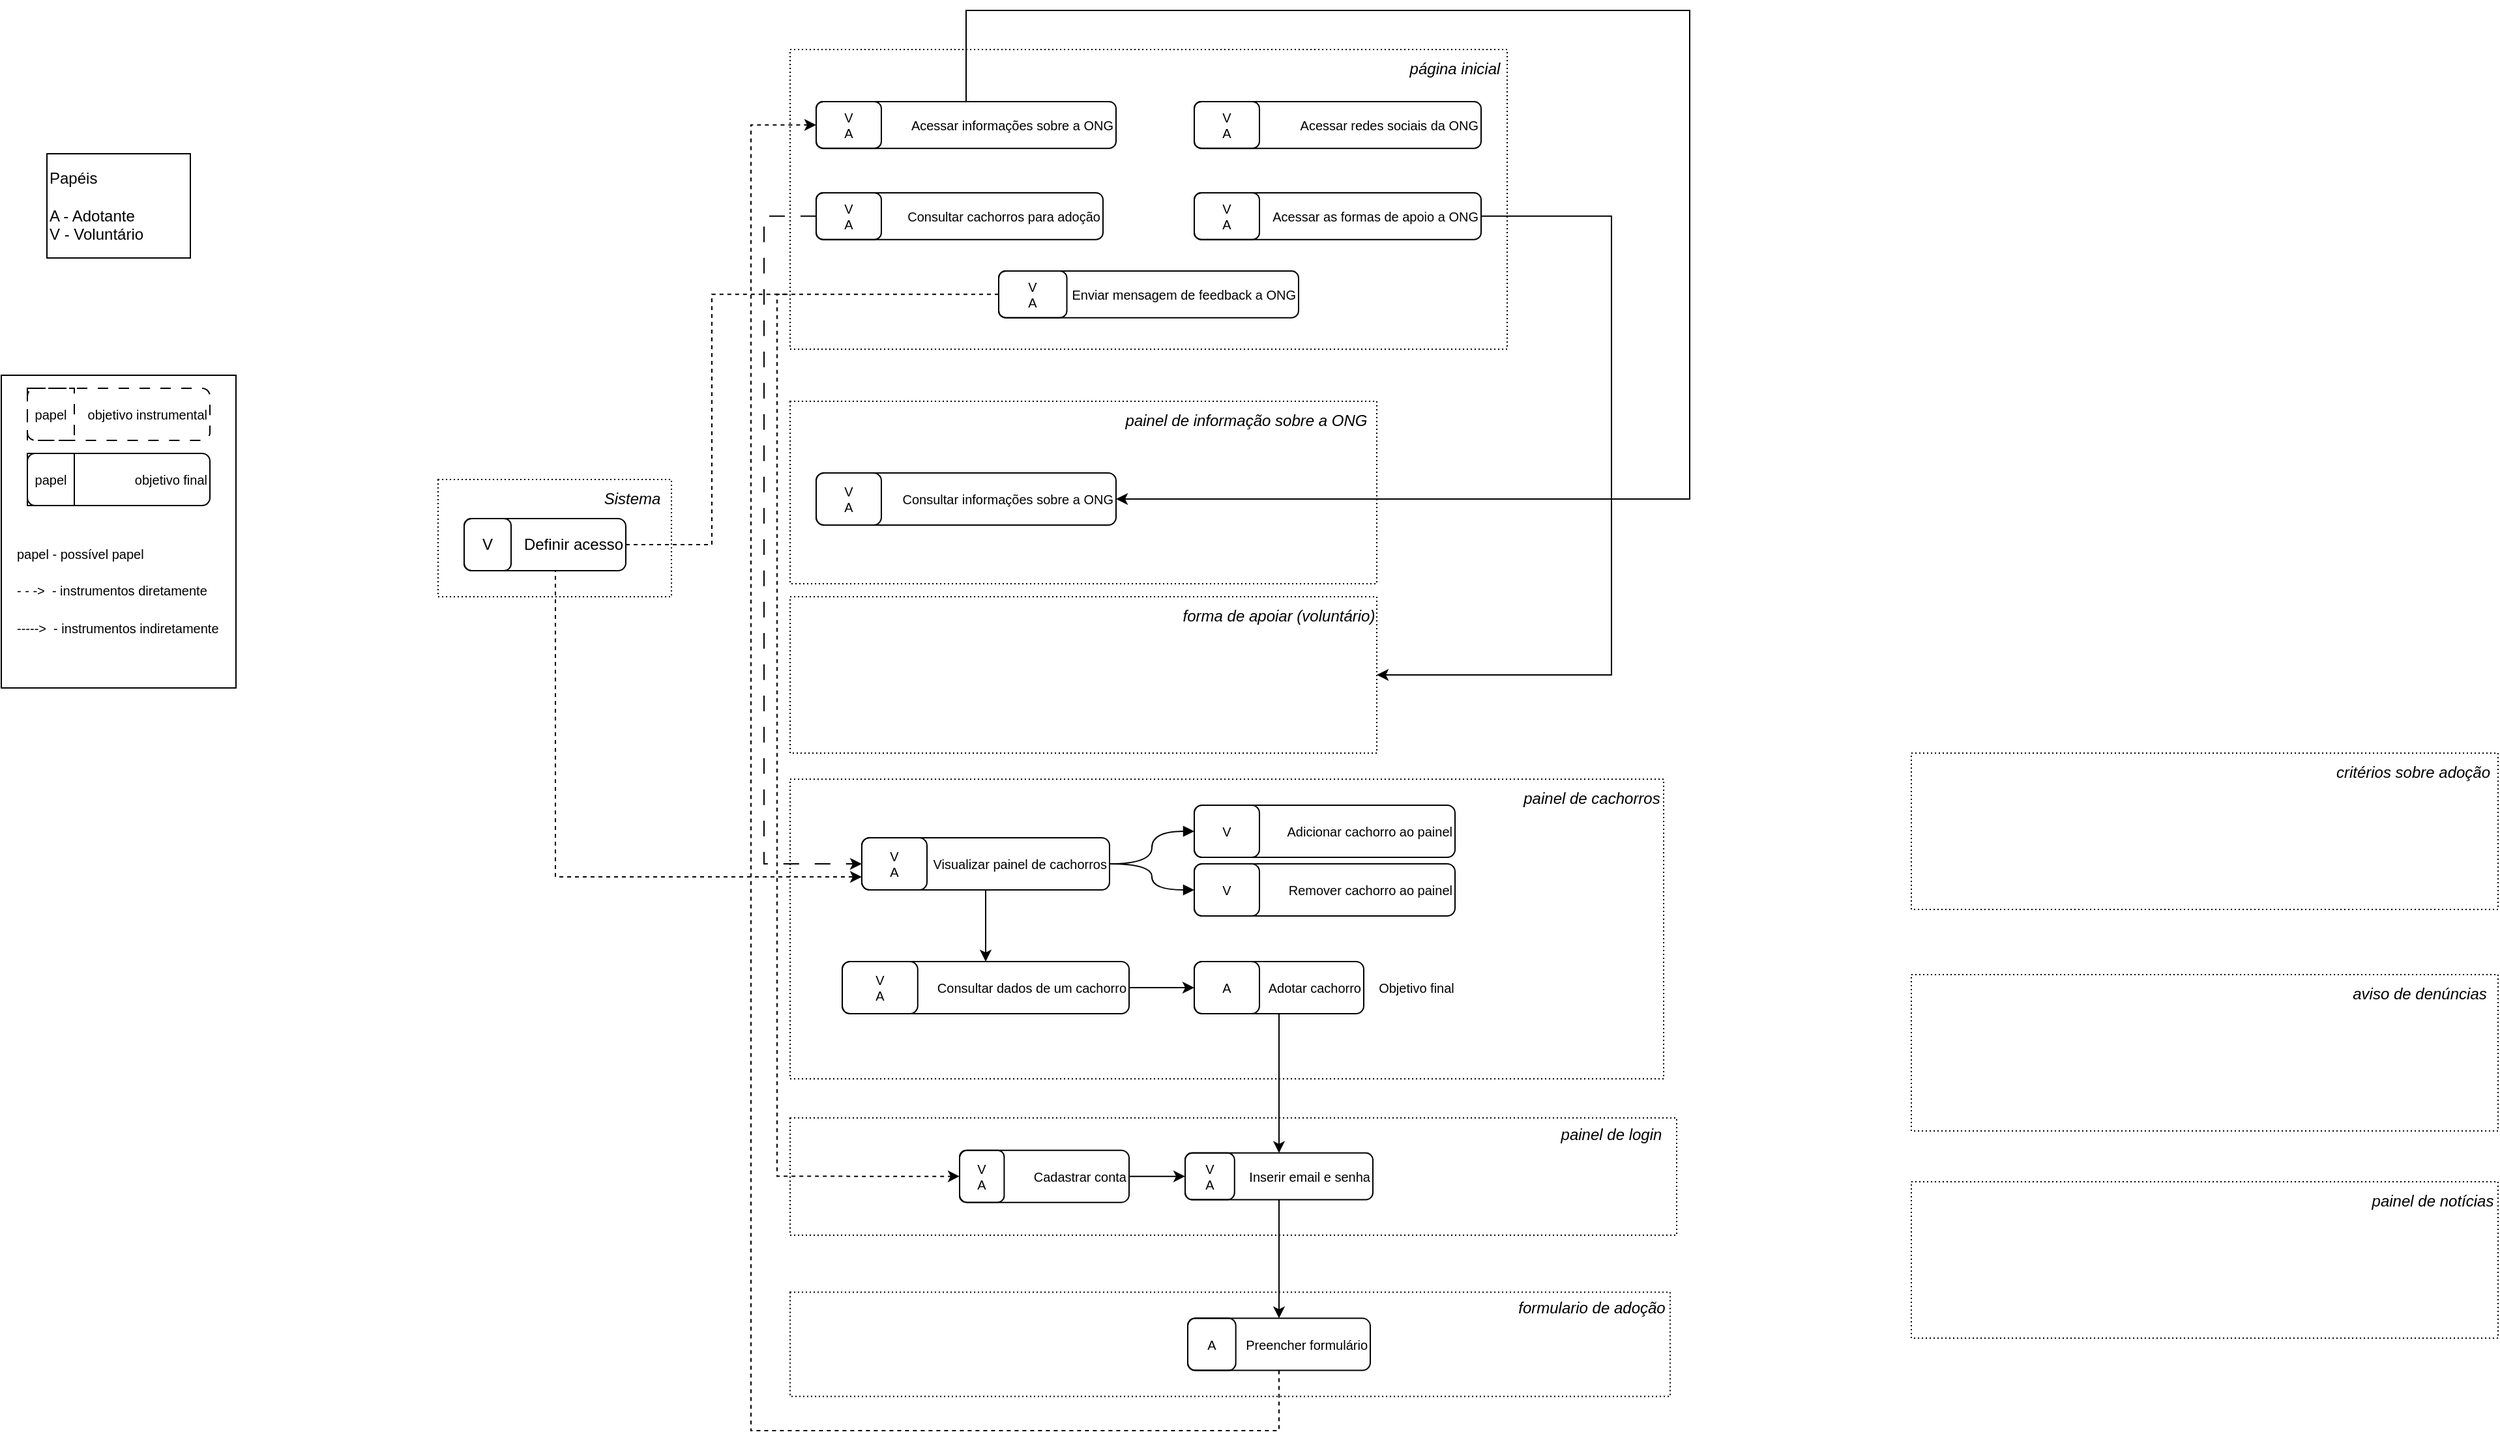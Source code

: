 <mxfile version="27.1.4">
  <diagram name="Página-1" id="wEdN3JB94oJvIYa_xMB6">
    <mxGraphModel dx="1699" dy="486" grid="1" gridSize="10" guides="1" tooltips="1" connect="1" arrows="1" fold="1" page="1" pageScale="1" pageWidth="827" pageHeight="1169" math="0" shadow="0">
      <root>
        <mxCell id="0" />
        <mxCell id="1" parent="0" />
        <mxCell id="XI2Rw1bQSnNNtNoHjDzu-7" value="" style="rounded=0;whiteSpace=wrap;html=1;dashed=1;dashPattern=1 2;" parent="1" vertex="1">
          <mxGeometry x="350" y="490" width="450" height="120" as="geometry" />
        </mxCell>
        <mxCell id="XI2Rw1bQSnNNtNoHjDzu-5" value="" style="rounded=0;whiteSpace=wrap;html=1;dashed=1;dashPattern=1 2;movable=1;resizable=1;rotatable=1;deletable=1;editable=1;locked=0;connectable=1;" parent="1" vertex="1">
          <mxGeometry x="350" y="340" width="450" height="140" as="geometry" />
        </mxCell>
        <mxCell id="XI2Rw1bQSnNNtNoHjDzu-9" value="" style="rounded=0;whiteSpace=wrap;html=1;dashed=1;dashPattern=1 2;movable=1;resizable=1;rotatable=1;deletable=1;editable=1;locked=0;connectable=1;" parent="1" vertex="1">
          <mxGeometry x="350" y="630" width="670" height="230" as="geometry" />
        </mxCell>
        <mxCell id="i4pVujV-CsmGKW15z4Tq-3" value="Papéis&lt;br&gt;&lt;br&gt;A - Adotante&lt;br&gt;V - Voluntário" style="rounded=0;whiteSpace=wrap;html=1;align=left;" parent="1" vertex="1">
          <mxGeometry x="-220" y="150" width="110" height="80" as="geometry" />
        </mxCell>
        <mxCell id="i4pVujV-CsmGKW15z4Tq-4" value="" style="rounded=0;whiteSpace=wrap;html=1;dashed=1;dashPattern=1 2;" parent="1" vertex="1">
          <mxGeometry x="80" y="400" width="179" height="90" as="geometry" />
        </mxCell>
        <mxCell id="XI2Rw1bQSnNNtNoHjDzu-33" style="edgeStyle=orthogonalEdgeStyle;rounded=0;orthogonalLoop=1;jettySize=auto;html=1;dashed=1;entryX=0;entryY=0.75;entryDx=0;entryDy=0;exitX=0.5;exitY=1;exitDx=0;exitDy=0;" parent="1" source="i4pVujV-CsmGKW15z4Tq-5" target="XI2Rw1bQSnNNtNoHjDzu-42" edge="1">
          <mxGeometry relative="1" as="geometry">
            <mxPoint x="210" y="760" as="targetPoint" />
            <mxPoint x="160" y="540" as="sourcePoint" />
            <Array as="points">
              <mxPoint x="170" y="470" />
              <mxPoint x="170" y="705" />
            </Array>
          </mxGeometry>
        </mxCell>
        <mxCell id="70lHlKheS9ZX0pddGqL_-13" style="edgeStyle=orthogonalEdgeStyle;rounded=0;orthogonalLoop=1;jettySize=auto;html=1;exitX=1;exitY=0.5;exitDx=0;exitDy=0;entryX=0;entryY=0.5;entryDx=0;entryDy=0;dashed=1;" parent="1" source="i4pVujV-CsmGKW15z4Tq-5" target="70lHlKheS9ZX0pddGqL_-7" edge="1">
          <mxGeometry relative="1" as="geometry">
            <Array as="points">
              <mxPoint x="290" y="450" />
              <mxPoint x="290" y="258" />
            </Array>
          </mxGeometry>
        </mxCell>
        <mxCell id="i4pVujV-CsmGKW15z4Tq-5" value="Definir acesso" style="rounded=1;whiteSpace=wrap;html=1;arcSize=15;align=right;" parent="1" vertex="1">
          <mxGeometry x="100" y="430" width="124" height="40" as="geometry" />
        </mxCell>
        <mxCell id="i4pVujV-CsmGKW15z4Tq-6" value="V" style="text;html=1;align=center;verticalAlign=middle;whiteSpace=wrap;rounded=1;strokeColor=default;" parent="1" vertex="1">
          <mxGeometry x="100" y="430" width="36" height="40" as="geometry" />
        </mxCell>
        <mxCell id="i4pVujV-CsmGKW15z4Tq-7" value="Sistema" style="text;html=1;align=center;verticalAlign=middle;whiteSpace=wrap;rounded=0;fontStyle=2" parent="1" vertex="1">
          <mxGeometry x="199" y="400" width="60" height="30" as="geometry" />
        </mxCell>
        <mxCell id="i4pVujV-CsmGKW15z4Tq-8" value="" style="rounded=0;whiteSpace=wrap;html=1;" parent="1" vertex="1">
          <mxGeometry x="-255" y="320" width="180" height="240" as="geometry" />
        </mxCell>
        <mxCell id="i4pVujV-CsmGKW15z4Tq-9" value="&lt;font style=&quot;font-size: 10px;&quot;&gt;objetivo instrumental&lt;/font&gt;" style="rounded=1;whiteSpace=wrap;html=1;arcSize=15;align=right;dashed=1;dashPattern=8 8;" parent="1" vertex="1">
          <mxGeometry x="-235" y="330" width="140" height="40" as="geometry" />
        </mxCell>
        <mxCell id="i4pVujV-CsmGKW15z4Tq-10" value="&lt;font style=&quot;font-size: 10px;&quot;&gt;papel&lt;/font&gt;" style="text;html=1;align=center;verticalAlign=middle;whiteSpace=wrap;rounded=0;strokeColor=default;dashed=1;dashPattern=8 8;" parent="1" vertex="1">
          <mxGeometry x="-235" y="330" width="36" height="40" as="geometry" />
        </mxCell>
        <mxCell id="i4pVujV-CsmGKW15z4Tq-11" value="&lt;font style=&quot;font-size: 10px;&quot;&gt;objetivo final&lt;/font&gt;" style="rounded=1;whiteSpace=wrap;html=1;arcSize=15;align=right;" parent="1" vertex="1">
          <mxGeometry x="-235" y="380" width="140" height="40" as="geometry" />
        </mxCell>
        <mxCell id="i4pVujV-CsmGKW15z4Tq-12" value="&lt;font style=&quot;font-size: 10px;&quot;&gt;papel&lt;/font&gt;" style="text;html=1;align=center;verticalAlign=middle;whiteSpace=wrap;rounded=0;strokeColor=default;" parent="1" vertex="1">
          <mxGeometry x="-235" y="380" width="36" height="40" as="geometry" />
        </mxCell>
        <mxCell id="i4pVujV-CsmGKW15z4Tq-13" value="&lt;font style=&quot;font-size: 10px;&quot;&gt;papel - possível papel&lt;br&gt;&lt;br&gt;- - -&amp;gt;&amp;nbsp; - instrumentos diretamente&lt;br&gt;&lt;br&gt;-----&amp;gt;&amp;nbsp; - instrumentos indiretamente&lt;/font&gt;" style="text;html=1;align=left;verticalAlign=middle;whiteSpace=wrap;rounded=0;" parent="1" vertex="1">
          <mxGeometry x="-245" y="430" width="160" height="110" as="geometry" />
        </mxCell>
        <mxCell id="XI2Rw1bQSnNNtNoHjDzu-3" value="" style="rounded=0;whiteSpace=wrap;html=1;dashed=1;dashPattern=1 2;movable=1;resizable=1;rotatable=1;deletable=1;editable=1;locked=0;connectable=1;" parent="1" vertex="1">
          <mxGeometry x="350" y="70" width="550" height="230" as="geometry" />
        </mxCell>
        <mxCell id="XI2Rw1bQSnNNtNoHjDzu-4" value="&lt;i&gt;página inicial&lt;/i&gt;" style="text;html=1;align=center;verticalAlign=middle;whiteSpace=wrap;rounded=0;movable=1;resizable=1;rotatable=1;deletable=1;editable=1;locked=0;connectable=1;" parent="1" vertex="1">
          <mxGeometry x="820" y="70" width="80" height="30" as="geometry" />
        </mxCell>
        <mxCell id="XI2Rw1bQSnNNtNoHjDzu-8" value="&lt;i&gt;forma de apoiar (voluntário)&lt;/i&gt;" style="text;html=1;align=center;verticalAlign=middle;whiteSpace=wrap;rounded=0;" parent="1" vertex="1">
          <mxGeometry x="650" y="490" width="150" height="30" as="geometry" />
        </mxCell>
        <mxCell id="XI2Rw1bQSnNNtNoHjDzu-13" value="" style="rounded=0;whiteSpace=wrap;html=1;dashed=1;dashPattern=1 2;" parent="1" vertex="1">
          <mxGeometry x="1210" y="610" width="450" height="120" as="geometry" />
        </mxCell>
        <mxCell id="XI2Rw1bQSnNNtNoHjDzu-14" value="&lt;i&gt;critérios sobre adoção&lt;/i&gt;" style="text;html=1;align=center;verticalAlign=middle;whiteSpace=wrap;rounded=0;" parent="1" vertex="1">
          <mxGeometry x="1530" y="610" width="130" height="30" as="geometry" />
        </mxCell>
        <mxCell id="XI2Rw1bQSnNNtNoHjDzu-15" value="" style="rounded=0;whiteSpace=wrap;html=1;dashed=1;dashPattern=1 2;" parent="1" vertex="1">
          <mxGeometry x="1210" y="939" width="450" height="120" as="geometry" />
        </mxCell>
        <mxCell id="XI2Rw1bQSnNNtNoHjDzu-16" value="&lt;i&gt;painel de notícias&lt;/i&gt;" style="text;html=1;align=center;verticalAlign=middle;whiteSpace=wrap;rounded=0;" parent="1" vertex="1">
          <mxGeometry x="1560" y="939" width="100" height="30" as="geometry" />
        </mxCell>
        <mxCell id="XI2Rw1bQSnNNtNoHjDzu-17" value="" style="rounded=0;whiteSpace=wrap;html=1;dashed=1;dashPattern=1 2;" parent="1" vertex="1">
          <mxGeometry x="1210" y="780" width="450" height="120" as="geometry" />
        </mxCell>
        <mxCell id="XI2Rw1bQSnNNtNoHjDzu-18" value="&lt;i&gt;aviso de denúncias&lt;/i&gt;" style="text;html=1;align=center;verticalAlign=middle;whiteSpace=wrap;rounded=0;" parent="1" vertex="1">
          <mxGeometry x="1540" y="780" width="120" height="30" as="geometry" />
        </mxCell>
        <mxCell id="XI2Rw1bQSnNNtNoHjDzu-10" value="&lt;i&gt;painel de cachorros&lt;/i&gt;" style="text;html=1;align=center;verticalAlign=middle;whiteSpace=wrap;rounded=0;movable=1;resizable=1;rotatable=1;deletable=1;editable=1;locked=0;connectable=1;" parent="1" vertex="1">
          <mxGeometry x="910" y="630" width="110" height="30" as="geometry" />
        </mxCell>
        <mxCell id="i4pVujV-CsmGKW15z4Tq-24" value="Objetivo final" style="text;html=1;align=center;verticalAlign=middle;resizable=0;points=[];autosize=1;strokeColor=none;fillColor=none;fontSize=10;" parent="1" vertex="1">
          <mxGeometry x="790" y="775" width="80" height="30" as="geometry" />
        </mxCell>
        <mxCell id="XI2Rw1bQSnNNtNoHjDzu-30" value="Consultar informações sobre a ONG" style="rounded=1;whiteSpace=wrap;html=1;arcSize=15;align=right;fontSize=10;" parent="1" vertex="1">
          <mxGeometry x="370" y="395" width="230" height="40" as="geometry" />
        </mxCell>
        <mxCell id="XI2Rw1bQSnNNtNoHjDzu-31" value="V&lt;br&gt;&lt;div&gt;A&lt;/div&gt;" style="text;html=1;align=center;verticalAlign=middle;whiteSpace=wrap;rounded=1;strokeColor=default;fontSize=10;" parent="1" vertex="1">
          <mxGeometry x="370" y="395" width="50" height="40" as="geometry" />
        </mxCell>
        <mxCell id="XI2Rw1bQSnNNtNoHjDzu-6" value="&lt;i&gt;painel de informação sobre a ONG&lt;/i&gt;" style="text;html=1;align=center;verticalAlign=middle;whiteSpace=wrap;rounded=0;movable=1;resizable=1;rotatable=1;deletable=1;editable=1;locked=0;connectable=1;" parent="1" vertex="1">
          <mxGeometry x="600" y="340" width="200" height="30" as="geometry" />
        </mxCell>
        <mxCell id="XI2Rw1bQSnNNtNoHjDzu-34" value="" style="group" parent="1" connectable="0" vertex="1">
          <mxGeometry x="390" y="770" width="220" height="40" as="geometry" />
        </mxCell>
        <mxCell id="XI2Rw1bQSnNNtNoHjDzu-1" value="Consultar dados de um cachorro" style="rounded=1;whiteSpace=wrap;html=1;arcSize=15;align=right;fontSize=10;" parent="XI2Rw1bQSnNNtNoHjDzu-34" vertex="1">
          <mxGeometry width="220" height="40" as="geometry" />
        </mxCell>
        <mxCell id="XI2Rw1bQSnNNtNoHjDzu-2" value="V&lt;br&gt;&lt;div&gt;A&lt;/div&gt;" style="text;html=1;align=center;verticalAlign=middle;whiteSpace=wrap;rounded=1;strokeColor=default;fontSize=10;" parent="XI2Rw1bQSnNNtNoHjDzu-34" vertex="1">
          <mxGeometry width="57.895" height="40" as="geometry" />
        </mxCell>
        <mxCell id="XI2Rw1bQSnNNtNoHjDzu-35" value="" style="group" parent="1" connectable="0" vertex="1">
          <mxGeometry x="660" y="650" width="200" height="40" as="geometry" />
        </mxCell>
        <mxCell id="i4pVujV-CsmGKW15z4Tq-14" value="Adicionar cachorro ao painel" style="rounded=1;whiteSpace=wrap;html=1;arcSize=15;align=right;fontSize=10;" parent="XI2Rw1bQSnNNtNoHjDzu-35" vertex="1">
          <mxGeometry width="200" height="40" as="geometry" />
        </mxCell>
        <mxCell id="i4pVujV-CsmGKW15z4Tq-15" value="V" style="text;html=1;align=center;verticalAlign=middle;whiteSpace=wrap;rounded=1;strokeColor=default;fontSize=10;" parent="XI2Rw1bQSnNNtNoHjDzu-35" vertex="1">
          <mxGeometry width="50" height="40" as="geometry" />
        </mxCell>
        <mxCell id="XI2Rw1bQSnNNtNoHjDzu-38" value="" style="group" parent="1" connectable="0" vertex="1">
          <mxGeometry x="660" y="695" width="200" height="40" as="geometry" />
        </mxCell>
        <mxCell id="XI2Rw1bQSnNNtNoHjDzu-26" value="Remover cachorro ao painel" style="rounded=1;whiteSpace=wrap;html=1;arcSize=15;align=right;fontSize=10;" parent="XI2Rw1bQSnNNtNoHjDzu-38" vertex="1">
          <mxGeometry width="200" height="40" as="geometry" />
        </mxCell>
        <mxCell id="XI2Rw1bQSnNNtNoHjDzu-27" value="V" style="text;html=1;align=center;verticalAlign=middle;whiteSpace=wrap;rounded=1;strokeColor=default;fontSize=10;" parent="XI2Rw1bQSnNNtNoHjDzu-38" vertex="1">
          <mxGeometry width="50" height="40" as="geometry" />
        </mxCell>
        <mxCell id="XI2Rw1bQSnNNtNoHjDzu-39" value="" style="group" parent="1" connectable="0" vertex="1">
          <mxGeometry x="660" y="770" width="130" height="40" as="geometry" />
        </mxCell>
        <mxCell id="i4pVujV-CsmGKW15z4Tq-16" value="Adotar cachorro" style="rounded=1;whiteSpace=wrap;html=1;arcSize=15;align=right;fontSize=10;" parent="XI2Rw1bQSnNNtNoHjDzu-39" vertex="1">
          <mxGeometry width="130" height="40" as="geometry" />
        </mxCell>
        <mxCell id="i4pVujV-CsmGKW15z4Tq-17" value="A" style="text;html=1;align=center;verticalAlign=middle;whiteSpace=wrap;rounded=1;strokeColor=default;fontSize=10;" parent="XI2Rw1bQSnNNtNoHjDzu-39" vertex="1">
          <mxGeometry width="50" height="40" as="geometry" />
        </mxCell>
        <mxCell id="XI2Rw1bQSnNNtNoHjDzu-40" value="" style="group" parent="1" connectable="0" vertex="1">
          <mxGeometry x="405" y="675" width="190" height="40" as="geometry" />
        </mxCell>
        <mxCell id="XI2Rw1bQSnNNtNoHjDzu-41" value="Visualizar painel de cachorros" style="rounded=1;whiteSpace=wrap;html=1;arcSize=15;align=right;fontSize=10;" parent="XI2Rw1bQSnNNtNoHjDzu-40" vertex="1">
          <mxGeometry width="190" height="40" as="geometry" />
        </mxCell>
        <mxCell id="XI2Rw1bQSnNNtNoHjDzu-42" value="V&lt;br&gt;&lt;div&gt;A&lt;/div&gt;" style="text;html=1;align=center;verticalAlign=middle;whiteSpace=wrap;rounded=1;strokeColor=default;fontSize=10;" parent="XI2Rw1bQSnNNtNoHjDzu-40" vertex="1">
          <mxGeometry width="50" height="40" as="geometry" />
        </mxCell>
        <mxCell id="XI2Rw1bQSnNNtNoHjDzu-44" style="edgeStyle=orthogonalEdgeStyle;rounded=0;orthogonalLoop=1;jettySize=auto;html=1;entryX=0;entryY=0.5;entryDx=0;entryDy=0;curved=1;endArrow=block;endFill=1;" parent="1" source="XI2Rw1bQSnNNtNoHjDzu-41" target="i4pVujV-CsmGKW15z4Tq-15" edge="1">
          <mxGeometry relative="1" as="geometry" />
        </mxCell>
        <mxCell id="XI2Rw1bQSnNNtNoHjDzu-45" style="edgeStyle=orthogonalEdgeStyle;rounded=0;orthogonalLoop=1;jettySize=auto;html=1;exitX=1;exitY=0.5;exitDx=0;exitDy=0;entryX=0;entryY=0.5;entryDx=0;entryDy=0;curved=1;strokeColor=default;endArrow=block;endFill=1;" parent="1" source="XI2Rw1bQSnNNtNoHjDzu-41" target="XI2Rw1bQSnNNtNoHjDzu-27" edge="1">
          <mxGeometry relative="1" as="geometry" />
        </mxCell>
        <mxCell id="XI2Rw1bQSnNNtNoHjDzu-47" style="edgeStyle=orthogonalEdgeStyle;rounded=0;orthogonalLoop=1;jettySize=auto;html=1;entryX=0;entryY=0.5;entryDx=0;entryDy=0;exitX=1;exitY=0.5;exitDx=0;exitDy=0;" parent="1" source="XI2Rw1bQSnNNtNoHjDzu-1" target="i4pVujV-CsmGKW15z4Tq-17" edge="1">
          <mxGeometry relative="1" as="geometry">
            <mxPoint x="580" y="890" as="sourcePoint" />
            <Array as="points" />
          </mxGeometry>
        </mxCell>
        <mxCell id="XI2Rw1bQSnNNtNoHjDzu-51" style="edgeStyle=orthogonalEdgeStyle;rounded=0;orthogonalLoop=1;jettySize=auto;html=1;entryX=0.5;entryY=0;entryDx=0;entryDy=0;" parent="1" source="XI2Rw1bQSnNNtNoHjDzu-41" target="XI2Rw1bQSnNNtNoHjDzu-1" edge="1">
          <mxGeometry relative="1" as="geometry" />
        </mxCell>
        <mxCell id="XI2Rw1bQSnNNtNoHjDzu-19" value="" style="rounded=0;whiteSpace=wrap;html=1;dashed=1;dashPattern=1 2;movable=1;resizable=1;rotatable=1;deletable=1;editable=1;locked=0;connectable=1;" parent="1" vertex="1">
          <mxGeometry x="350" y="890" width="680" height="90" as="geometry" />
        </mxCell>
        <mxCell id="XI2Rw1bQSnNNtNoHjDzu-20" value="&lt;i&gt;painel de login&lt;/i&gt;" style="text;html=1;align=center;verticalAlign=middle;whiteSpace=wrap;rounded=0;movable=1;resizable=1;rotatable=1;deletable=1;editable=1;locked=0;connectable=1;" parent="1" vertex="1">
          <mxGeometry x="935" y="890" width="90" height="26.9" as="geometry" />
        </mxCell>
        <mxCell id="qYq3hFcS99n5BvbIT8UH-9" value="" style="group" parent="1" connectable="0" vertex="1">
          <mxGeometry x="480" y="914.83" width="130" height="40" as="geometry" />
        </mxCell>
        <mxCell id="qYq3hFcS99n5BvbIT8UH-10" value="Cadastrar conta" style="rounded=1;whiteSpace=wrap;html=1;arcSize=15;align=right;fontSize=10;" parent="qYq3hFcS99n5BvbIT8UH-9" vertex="1">
          <mxGeometry width="130" height="40" as="geometry" />
        </mxCell>
        <mxCell id="qYq3hFcS99n5BvbIT8UH-11" value="V&lt;br&gt;&lt;div&gt;A&lt;/div&gt;" style="text;html=1;align=center;verticalAlign=middle;whiteSpace=wrap;rounded=1;strokeColor=default;fontSize=10;" parent="qYq3hFcS99n5BvbIT8UH-9" vertex="1">
          <mxGeometry width="34.211" height="40" as="geometry" />
        </mxCell>
        <mxCell id="qYq3hFcS99n5BvbIT8UH-6" value="" style="group" parent="1" connectable="0" vertex="1">
          <mxGeometry x="653" y="916.901" width="144" height="35.862" as="geometry" />
        </mxCell>
        <mxCell id="qYq3hFcS99n5BvbIT8UH-7" value="Inserir email e senha" style="rounded=1;whiteSpace=wrap;html=1;arcSize=15;align=right;fontSize=10;" parent="qYq3hFcS99n5BvbIT8UH-6" vertex="1">
          <mxGeometry width="144" height="35.862" as="geometry" />
        </mxCell>
        <mxCell id="qYq3hFcS99n5BvbIT8UH-8" value="V&lt;br&gt;&lt;div&gt;A&lt;/div&gt;" style="text;html=1;align=center;verticalAlign=middle;whiteSpace=wrap;rounded=1;strokeColor=default;fontSize=10;" parent="qYq3hFcS99n5BvbIT8UH-6" vertex="1">
          <mxGeometry width="37.895" height="35.862" as="geometry" />
        </mxCell>
        <mxCell id="qYq3hFcS99n5BvbIT8UH-13" style="edgeStyle=orthogonalEdgeStyle;rounded=0;orthogonalLoop=1;jettySize=auto;html=1;entryX=0;entryY=0.5;entryDx=0;entryDy=0;" parent="1" source="qYq3hFcS99n5BvbIT8UH-10" target="qYq3hFcS99n5BvbIT8UH-8" edge="1">
          <mxGeometry relative="1" as="geometry" />
        </mxCell>
        <mxCell id="XI2Rw1bQSnNNtNoHjDzu-23" style="edgeStyle=orthogonalEdgeStyle;rounded=0;orthogonalLoop=1;jettySize=auto;html=1;entryX=0.5;entryY=0;entryDx=0;entryDy=0;" parent="1" source="i4pVujV-CsmGKW15z4Tq-16" target="qYq3hFcS99n5BvbIT8UH-7" edge="1">
          <mxGeometry relative="1" as="geometry" />
        </mxCell>
        <mxCell id="qYq3hFcS99n5BvbIT8UH-26" value="" style="group" parent="1" connectable="0" vertex="1">
          <mxGeometry x="655" y="1043.79" width="370" height="60" as="geometry" />
        </mxCell>
        <mxCell id="XI2Rw1bQSnNNtNoHjDzu-21" value="" style="rounded=0;whiteSpace=wrap;html=1;dashed=1;dashPattern=1 2;" parent="qYq3hFcS99n5BvbIT8UH-26" vertex="1">
          <mxGeometry x="-305" y="-20" width="675" height="80" as="geometry" />
        </mxCell>
        <mxCell id="qYq3hFcS99n5BvbIT8UH-27" value="Preencher formulário" style="rounded=1;whiteSpace=wrap;html=1;arcSize=15;align=right;fontSize=10;" parent="qYq3hFcS99n5BvbIT8UH-26" vertex="1">
          <mxGeometry width="140" height="40" as="geometry" />
        </mxCell>
        <mxCell id="qYq3hFcS99n5BvbIT8UH-28" value="A" style="text;html=1;align=center;verticalAlign=middle;whiteSpace=wrap;rounded=1;strokeColor=default;fontSize=10;" parent="qYq3hFcS99n5BvbIT8UH-26" vertex="1">
          <mxGeometry width="36.842" height="40" as="geometry" />
        </mxCell>
        <mxCell id="XI2Rw1bQSnNNtNoHjDzu-22" value="&lt;i&gt;formulario de adoção&lt;/i&gt;" style="text;html=1;align=center;verticalAlign=middle;whiteSpace=wrap;rounded=0;" parent="qYq3hFcS99n5BvbIT8UH-26" vertex="1">
          <mxGeometry x="250.4" y="-20" width="119.6" height="23.793" as="geometry" />
        </mxCell>
        <mxCell id="XI2Rw1bQSnNNtNoHjDzu-24" style="edgeStyle=orthogonalEdgeStyle;rounded=0;orthogonalLoop=1;jettySize=auto;html=1;exitX=0.5;exitY=1;exitDx=0;exitDy=0;entryX=0.5;entryY=0;entryDx=0;entryDy=0;" parent="1" source="qYq3hFcS99n5BvbIT8UH-7" target="qYq3hFcS99n5BvbIT8UH-27" edge="1">
          <mxGeometry relative="1" as="geometry" />
        </mxCell>
        <mxCell id="XI2Rw1bQSnNNtNoHjDzu-25" style="edgeStyle=orthogonalEdgeStyle;rounded=0;orthogonalLoop=1;jettySize=auto;html=1;dashed=1;exitX=0.5;exitY=1;exitDx=0;exitDy=0;entryX=0;entryY=0.5;entryDx=0;entryDy=0;" parent="1" source="qYq3hFcS99n5BvbIT8UH-27" target="ywfZCX4Wu9mnoEg-Z7cS-3" edge="1">
          <mxGeometry relative="1" as="geometry">
            <Array as="points">
              <mxPoint x="725" y="1130" />
              <mxPoint x="320" y="1130" />
              <mxPoint x="320" y="128" />
            </Array>
            <mxPoint x="300" y="50" as="targetPoint" />
          </mxGeometry>
        </mxCell>
        <mxCell id="ywfZCX4Wu9mnoEg-Z7cS-1" value="" style="group" parent="1" connectable="0" vertex="1">
          <mxGeometry x="370" y="110" width="230" height="35.86" as="geometry" />
        </mxCell>
        <mxCell id="ywfZCX4Wu9mnoEg-Z7cS-2" value="Acessar informações sobre a ONG" style="rounded=1;whiteSpace=wrap;html=1;arcSize=15;align=right;fontSize=10;" parent="ywfZCX4Wu9mnoEg-Z7cS-1" vertex="1">
          <mxGeometry width="230.0" height="35.86" as="geometry" />
        </mxCell>
        <mxCell id="ywfZCX4Wu9mnoEg-Z7cS-3" value="V&lt;br&gt;&lt;div&gt;A&lt;/div&gt;" style="text;html=1;align=center;verticalAlign=middle;whiteSpace=wrap;rounded=1;strokeColor=default;fontSize=10;" parent="ywfZCX4Wu9mnoEg-Z7cS-1" vertex="1">
          <mxGeometry width="50" height="35.86" as="geometry" />
        </mxCell>
        <mxCell id="ywfZCX4Wu9mnoEg-Z7cS-4" value="" style="group" parent="1" connectable="0" vertex="1">
          <mxGeometry x="370" y="180" width="220" height="35.86" as="geometry" />
        </mxCell>
        <mxCell id="ywfZCX4Wu9mnoEg-Z7cS-5" value="Consultar cachorros para adoção" style="rounded=1;whiteSpace=wrap;html=1;arcSize=15;align=right;fontSize=10;" parent="ywfZCX4Wu9mnoEg-Z7cS-4" vertex="1">
          <mxGeometry width="220.0" height="35.86" as="geometry" />
        </mxCell>
        <mxCell id="ywfZCX4Wu9mnoEg-Z7cS-6" value="V&lt;br&gt;&lt;div&gt;A&lt;/div&gt;" style="text;html=1;align=center;verticalAlign=middle;whiteSpace=wrap;rounded=1;strokeColor=default;fontSize=10;" parent="ywfZCX4Wu9mnoEg-Z7cS-4" vertex="1">
          <mxGeometry width="50" height="35.86" as="geometry" />
        </mxCell>
        <mxCell id="ywfZCX4Wu9mnoEg-Z7cS-8" style="edgeStyle=orthogonalEdgeStyle;rounded=0;orthogonalLoop=1;jettySize=auto;html=1;entryX=0;entryY=0.5;entryDx=0;entryDy=0;exitX=0;exitY=0.5;exitDx=0;exitDy=0;dashed=1;dashPattern=12 12;" parent="1" source="ywfZCX4Wu9mnoEg-Z7cS-6" target="XI2Rw1bQSnNNtNoHjDzu-42" edge="1">
          <mxGeometry relative="1" as="geometry">
            <Array as="points">
              <mxPoint x="330" y="198" />
              <mxPoint x="330" y="695" />
            </Array>
          </mxGeometry>
        </mxCell>
        <mxCell id="70lHlKheS9ZX0pddGqL_-1" value="" style="group" parent="1" connectable="0" vertex="1">
          <mxGeometry x="660" y="110" width="220" height="35.86" as="geometry" />
        </mxCell>
        <mxCell id="70lHlKheS9ZX0pddGqL_-2" value="Acessar redes sociais da ONG" style="rounded=1;whiteSpace=wrap;html=1;arcSize=15;align=right;fontSize=10;" parent="70lHlKheS9ZX0pddGqL_-1" vertex="1">
          <mxGeometry width="220.0" height="35.86" as="geometry" />
        </mxCell>
        <mxCell id="70lHlKheS9ZX0pddGqL_-3" value="V&lt;br&gt;&lt;div&gt;A&lt;/div&gt;" style="text;html=1;align=center;verticalAlign=middle;whiteSpace=wrap;rounded=1;strokeColor=default;fontSize=10;" parent="70lHlKheS9ZX0pddGqL_-1" vertex="1">
          <mxGeometry width="50" height="35.86" as="geometry" />
        </mxCell>
        <mxCell id="70lHlKheS9ZX0pddGqL_-5" value="" style="group" parent="1" connectable="0" vertex="1">
          <mxGeometry x="510" y="240" width="230" height="35.86" as="geometry" />
        </mxCell>
        <mxCell id="70lHlKheS9ZX0pddGqL_-6" value="Enviar mensagem de feedback a ONG" style="rounded=1;whiteSpace=wrap;html=1;arcSize=15;align=right;fontSize=10;" parent="70lHlKheS9ZX0pddGqL_-5" vertex="1">
          <mxGeometry width="230" height="35.86" as="geometry" />
        </mxCell>
        <mxCell id="70lHlKheS9ZX0pddGqL_-7" value="V&lt;br&gt;&lt;div&gt;A&lt;/div&gt;" style="text;html=1;align=center;verticalAlign=middle;whiteSpace=wrap;rounded=1;strokeColor=default;fontSize=10;" parent="70lHlKheS9ZX0pddGqL_-5" vertex="1">
          <mxGeometry width="52.273" height="35.86" as="geometry" />
        </mxCell>
        <mxCell id="70lHlKheS9ZX0pddGqL_-8" style="edgeStyle=orthogonalEdgeStyle;rounded=0;orthogonalLoop=1;jettySize=auto;html=1;exitX=0;exitY=0.5;exitDx=0;exitDy=0;entryX=0;entryY=0.5;entryDx=0;entryDy=0;dashed=1;" parent="1" source="70lHlKheS9ZX0pddGqL_-7" target="qYq3hFcS99n5BvbIT8UH-11" edge="1">
          <mxGeometry relative="1" as="geometry">
            <Array as="points">
              <mxPoint x="340" y="258" />
              <mxPoint x="340" y="935" />
            </Array>
          </mxGeometry>
        </mxCell>
        <mxCell id="70lHlKheS9ZX0pddGqL_-10" value="" style="group" parent="1" connectable="0" vertex="1">
          <mxGeometry x="660" y="180" width="220" height="35.86" as="geometry" />
        </mxCell>
        <mxCell id="70lHlKheS9ZX0pddGqL_-11" value="Acessar as formas de apoio a ONG" style="rounded=1;whiteSpace=wrap;html=1;arcSize=15;align=right;fontSize=10;" parent="70lHlKheS9ZX0pddGqL_-10" vertex="1">
          <mxGeometry width="220.0" height="35.86" as="geometry" />
        </mxCell>
        <mxCell id="70lHlKheS9ZX0pddGqL_-12" value="V&lt;br&gt;&lt;div&gt;A&lt;/div&gt;" style="text;html=1;align=center;verticalAlign=middle;whiteSpace=wrap;rounded=1;strokeColor=default;fontSize=10;" parent="70lHlKheS9ZX0pddGqL_-10" vertex="1">
          <mxGeometry width="50" height="35.86" as="geometry" />
        </mxCell>
        <mxCell id="70lHlKheS9ZX0pddGqL_-15" style="edgeStyle=orthogonalEdgeStyle;rounded=0;orthogonalLoop=1;jettySize=auto;html=1;exitX=1;exitY=0.5;exitDx=0;exitDy=0;entryX=1;entryY=0.5;entryDx=0;entryDy=0;" parent="1" source="70lHlKheS9ZX0pddGqL_-11" target="XI2Rw1bQSnNNtNoHjDzu-7" edge="1">
          <mxGeometry relative="1" as="geometry">
            <Array as="points">
              <mxPoint x="980" y="198" />
              <mxPoint x="980" y="550" />
            </Array>
          </mxGeometry>
        </mxCell>
        <mxCell id="70lHlKheS9ZX0pddGqL_-17" style="edgeStyle=orthogonalEdgeStyle;rounded=0;orthogonalLoop=1;jettySize=auto;html=1;exitX=0.5;exitY=0;exitDx=0;exitDy=0;entryX=1;entryY=0.5;entryDx=0;entryDy=0;" parent="1" source="ywfZCX4Wu9mnoEg-Z7cS-2" target="XI2Rw1bQSnNNtNoHjDzu-30" edge="1">
          <mxGeometry relative="1" as="geometry">
            <Array as="points">
              <mxPoint x="485" y="40" />
              <mxPoint x="1040" y="40" />
              <mxPoint x="1040" y="415" />
            </Array>
          </mxGeometry>
        </mxCell>
      </root>
    </mxGraphModel>
  </diagram>
</mxfile>
